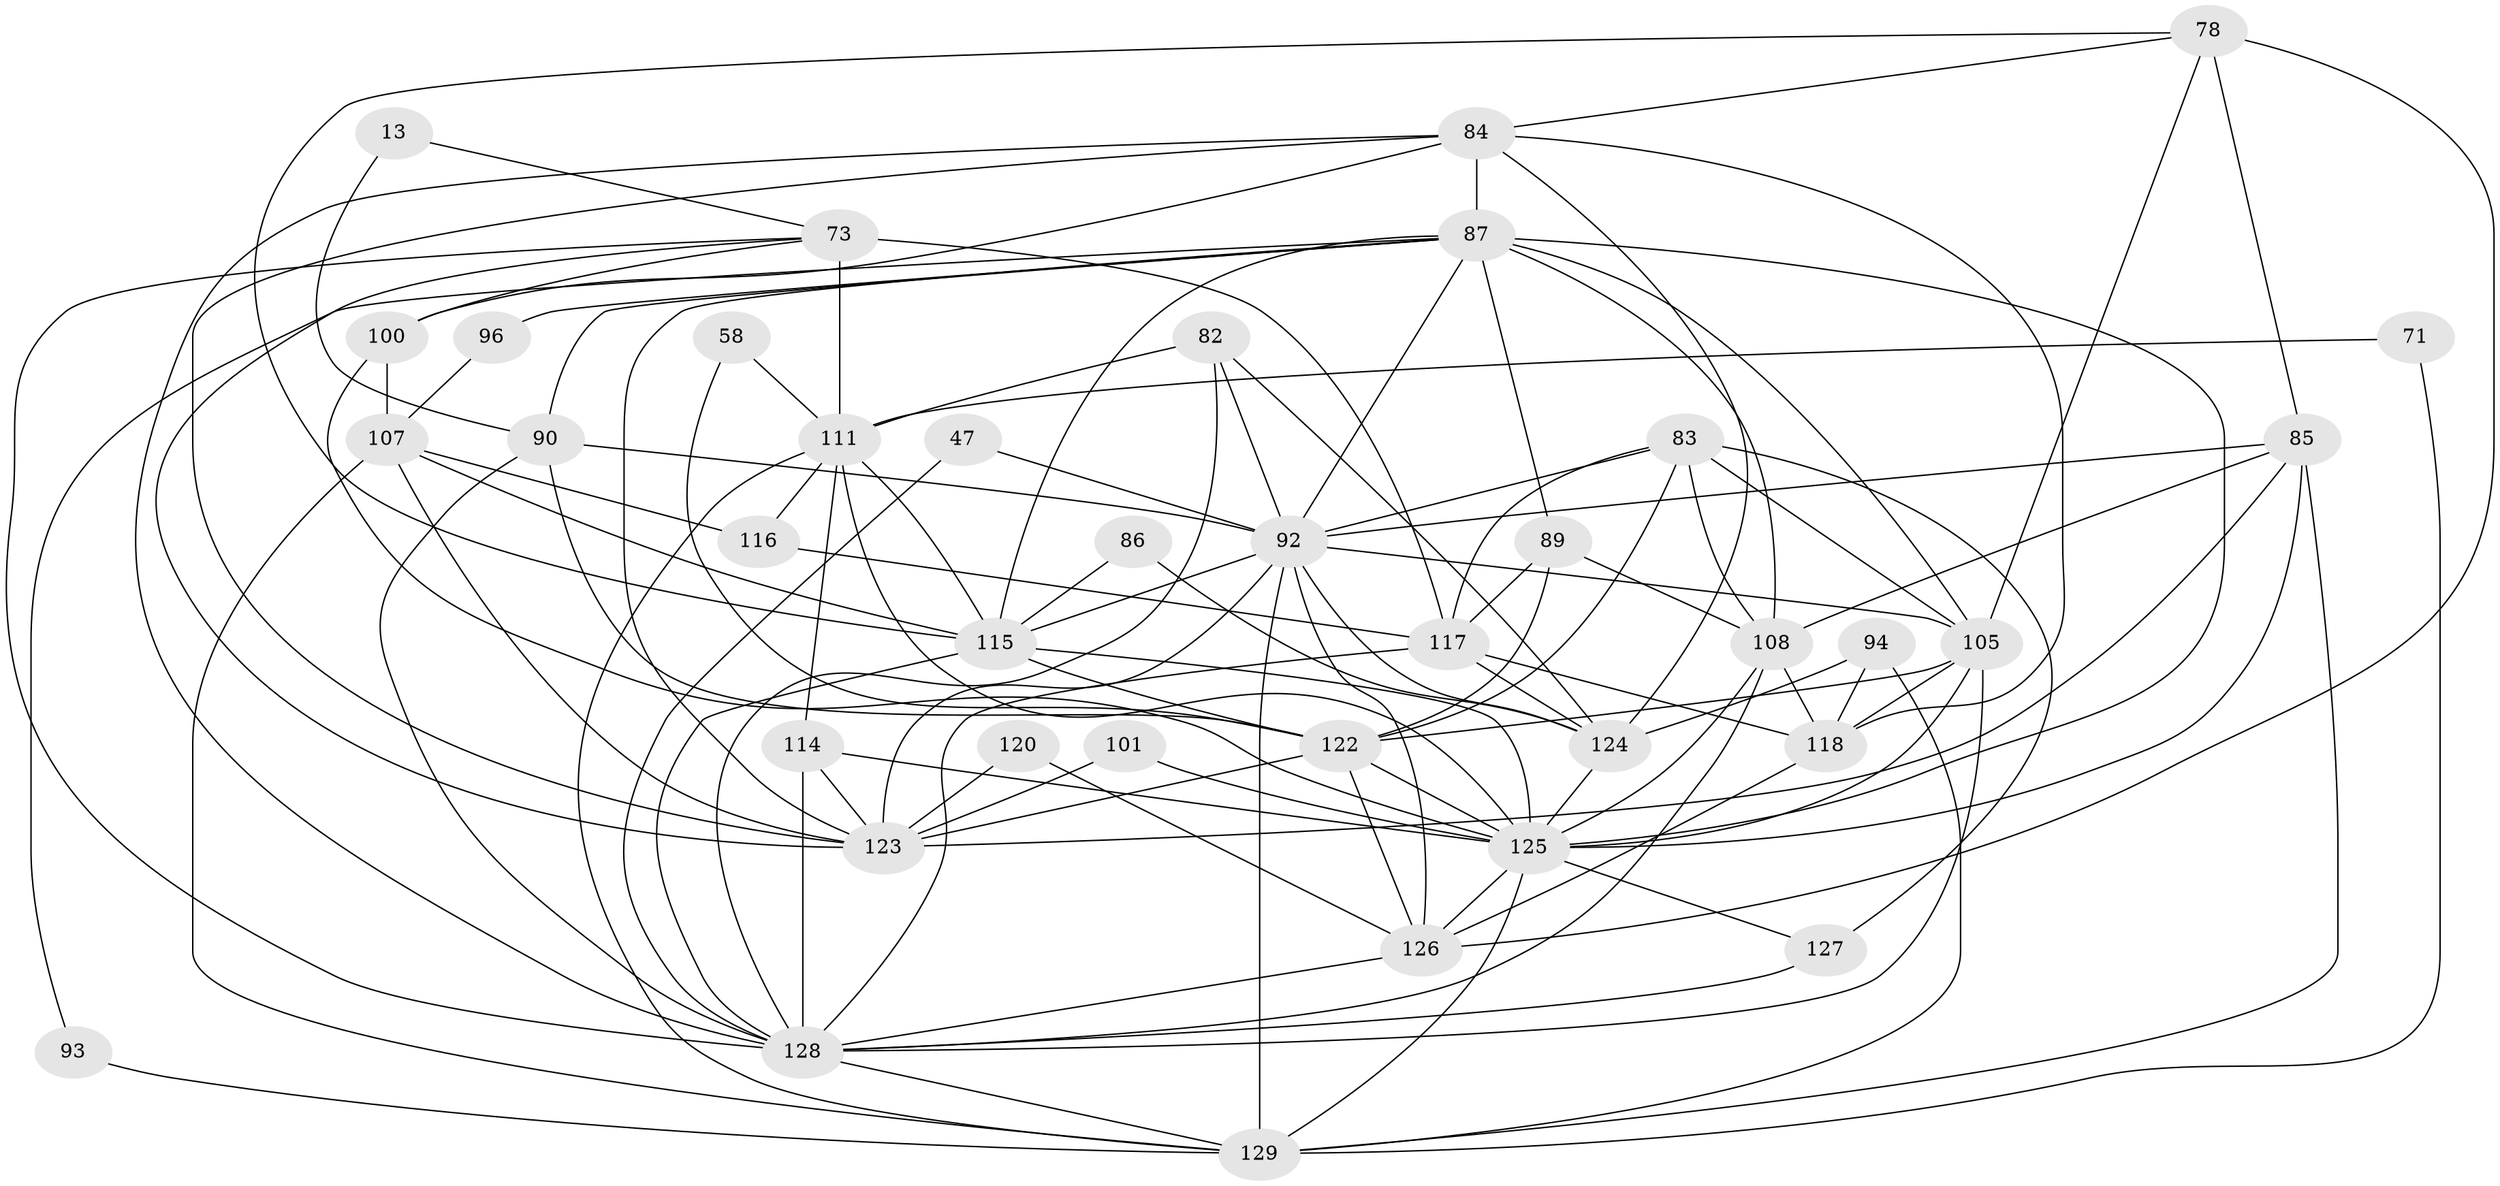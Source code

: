 // original degree distribution, {3: 0.26356589147286824, 4: 0.2558139534883721, 2: 0.14728682170542637, 7: 0.023255813953488372, 5: 0.17829457364341086, 6: 0.10852713178294573, 8: 0.023255813953488372}
// Generated by graph-tools (version 1.1) at 2025/54/03/04/25 21:54:31]
// undirected, 38 vertices, 111 edges
graph export_dot {
graph [start="1"]
  node [color=gray90,style=filled];
  13;
  47;
  58;
  71;
  73 [super="+69+51"];
  78 [super="+46"];
  82;
  83 [super="+79"];
  84 [super="+53"];
  85 [super="+16+28+43"];
  86;
  87 [super="+5+62+49"];
  89;
  90 [super="+34"];
  92 [super="+39+42+54+67"];
  93;
  94;
  96;
  100;
  101;
  105 [super="+37+60+64"];
  107 [super="+63"];
  108 [super="+57+19"];
  111 [super="+103"];
  114 [super="+1+25"];
  115 [super="+61+98+97"];
  116;
  117 [super="+109+102"];
  118 [super="+66"];
  120;
  122 [super="+59+99"];
  123 [super="+76+33"];
  124 [super="+77+88+113"];
  125 [super="+104+112+110"];
  126 [super="+81+121"];
  127 [super="+74"];
  128 [super="+106+27+95+119"];
  129 [super="+55+52"];
  13 -- 90;
  13 -- 73;
  47 -- 128;
  47 -- 92;
  58 -- 122;
  58 -- 111;
  71 -- 111;
  71 -- 129 [weight=2];
  73 -- 128;
  73 -- 111 [weight=2];
  73 -- 100;
  73 -- 117 [weight=3];
  73 -- 123;
  78 -- 84;
  78 -- 85 [weight=2];
  78 -- 105;
  78 -- 126;
  78 -- 115;
  82 -- 111;
  82 -- 128 [weight=2];
  82 -- 92;
  82 -- 124;
  83 -- 108 [weight=2];
  83 -- 105;
  83 -- 92;
  83 -- 117;
  83 -- 127;
  83 -- 122;
  84 -- 100;
  84 -- 128;
  84 -- 87 [weight=2];
  84 -- 123;
  84 -- 118;
  84 -- 124;
  85 -- 108 [weight=2];
  85 -- 92;
  85 -- 129 [weight=2];
  85 -- 125;
  85 -- 123 [weight=2];
  86 -- 124 [weight=2];
  86 -- 115;
  87 -- 105 [weight=4];
  87 -- 96;
  87 -- 93;
  87 -- 89;
  87 -- 90 [weight=2];
  87 -- 108;
  87 -- 92 [weight=3];
  87 -- 125 [weight=3];
  87 -- 123;
  87 -- 115;
  89 -- 117;
  89 -- 108;
  89 -- 122;
  90 -- 128;
  90 -- 92;
  90 -- 122 [weight=2];
  92 -- 123 [weight=5];
  92 -- 129 [weight=3];
  92 -- 124 [weight=3];
  92 -- 126 [weight=3];
  92 -- 105 [weight=3];
  92 -- 115;
  93 -- 129;
  94 -- 124;
  94 -- 129 [weight=2];
  94 -- 118;
  96 -- 107;
  100 -- 107;
  100 -- 125;
  101 -- 123;
  101 -- 125;
  105 -- 122 [weight=2];
  105 -- 128;
  105 -- 118;
  105 -- 125;
  107 -- 116;
  107 -- 129;
  107 -- 115;
  107 -- 123 [weight=2];
  108 -- 128 [weight=2];
  108 -- 118 [weight=2];
  108 -- 125 [weight=2];
  111 -- 116;
  111 -- 129;
  111 -- 114 [weight=2];
  111 -- 125;
  111 -- 115 [weight=2];
  114 -- 128 [weight=2];
  114 -- 125 [weight=2];
  114 -- 123;
  115 -- 128;
  115 -- 125 [weight=2];
  115 -- 122;
  116 -- 117;
  117 -- 128;
  117 -- 124 [weight=2];
  117 -- 118;
  118 -- 126;
  120 -- 126;
  120 -- 123;
  122 -- 126;
  122 -- 123 [weight=2];
  122 -- 125;
  124 -- 125 [weight=3];
  125 -- 126 [weight=3];
  125 -- 127;
  125 -- 129;
  126 -- 128;
  127 -- 128;
  128 -- 129 [weight=2];
}
